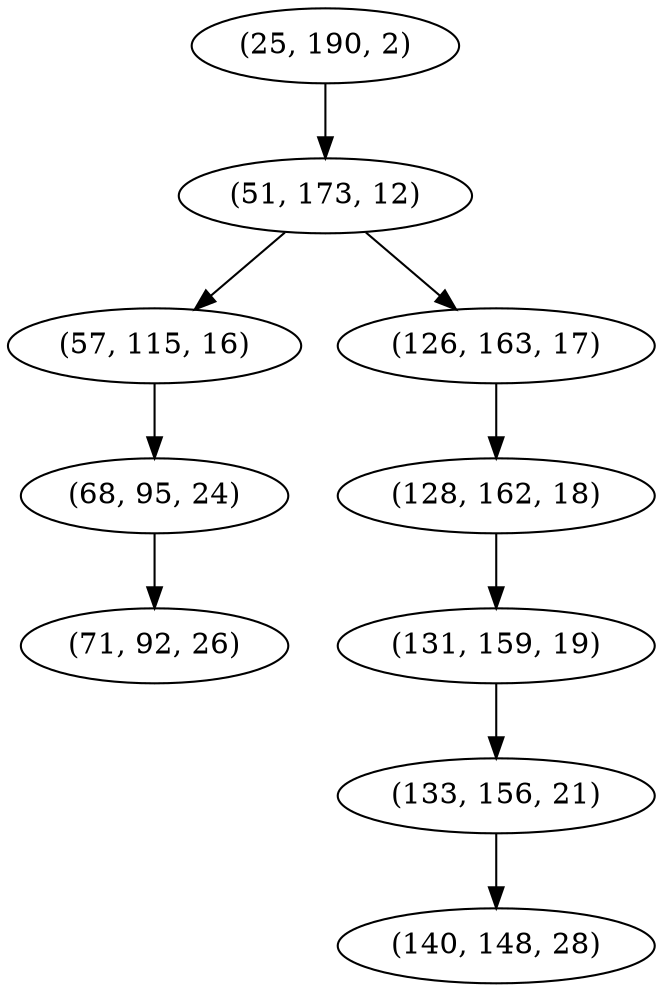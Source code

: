 digraph tree {
    "(25, 190, 2)";
    "(51, 173, 12)";
    "(57, 115, 16)";
    "(68, 95, 24)";
    "(71, 92, 26)";
    "(126, 163, 17)";
    "(128, 162, 18)";
    "(131, 159, 19)";
    "(133, 156, 21)";
    "(140, 148, 28)";
    "(25, 190, 2)" -> "(51, 173, 12)";
    "(51, 173, 12)" -> "(57, 115, 16)";
    "(51, 173, 12)" -> "(126, 163, 17)";
    "(57, 115, 16)" -> "(68, 95, 24)";
    "(68, 95, 24)" -> "(71, 92, 26)";
    "(126, 163, 17)" -> "(128, 162, 18)";
    "(128, 162, 18)" -> "(131, 159, 19)";
    "(131, 159, 19)" -> "(133, 156, 21)";
    "(133, 156, 21)" -> "(140, 148, 28)";
}
